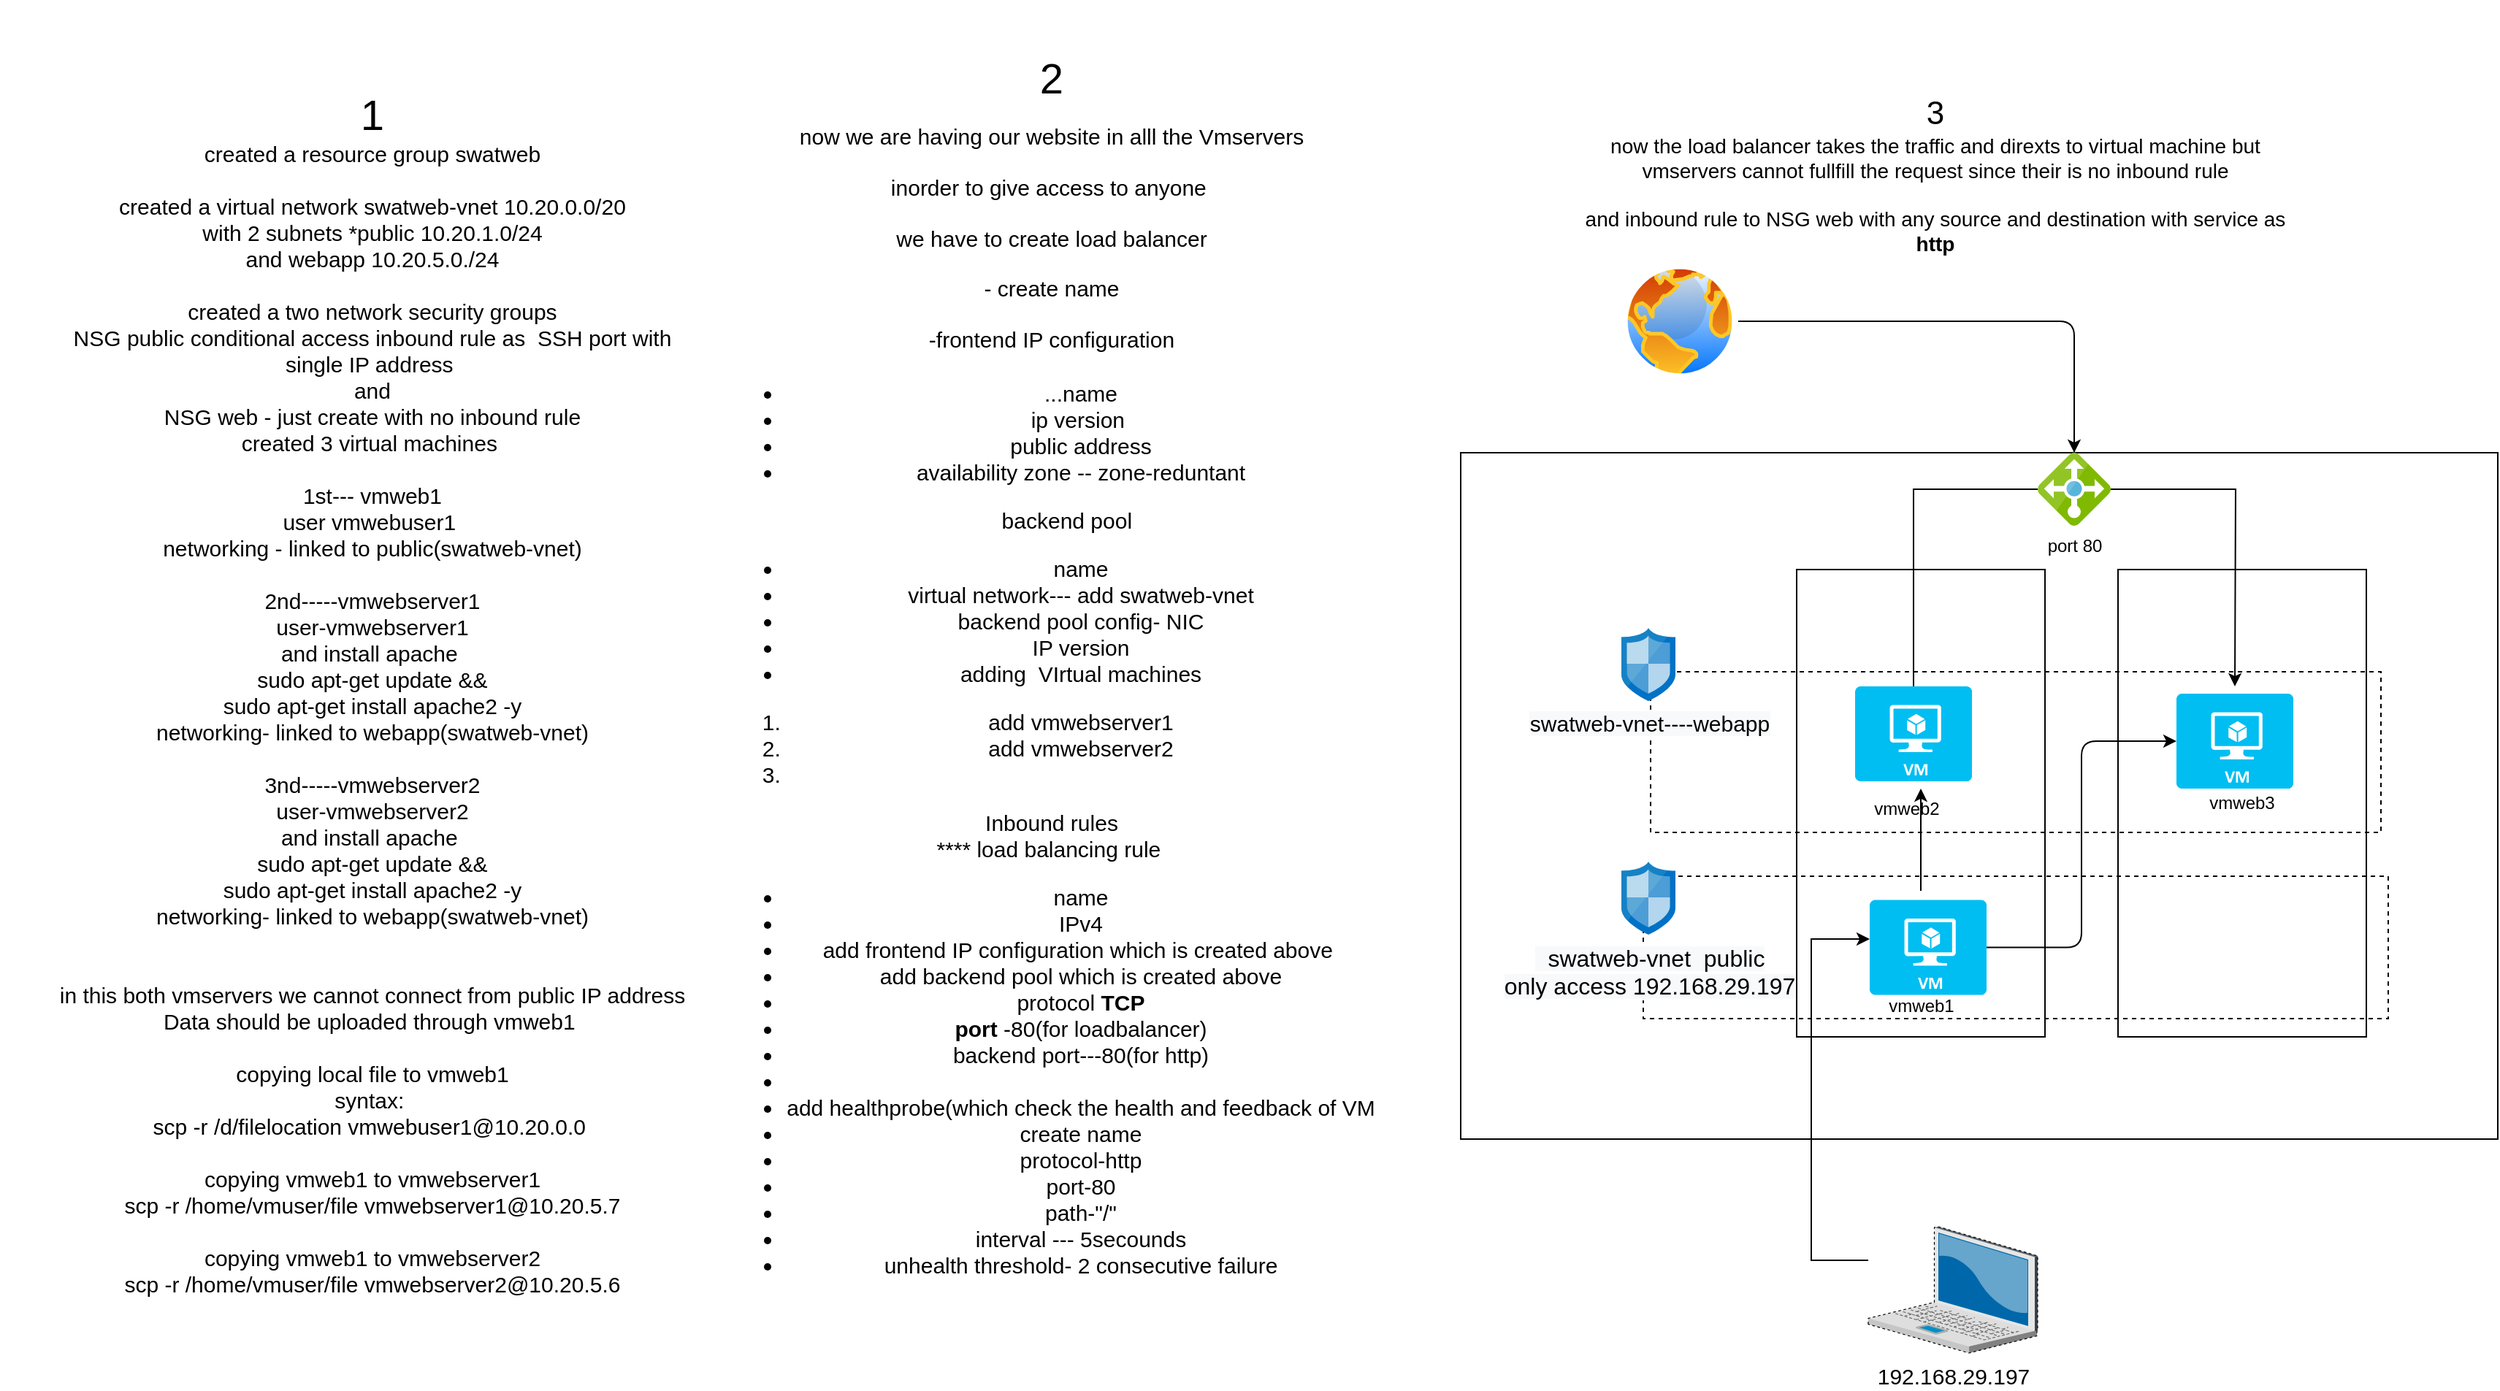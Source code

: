 <mxfile version="15.7.3" type="device"><diagram id="9VZPjNIukR4SUnjYa_Kg" name="Page-1"><mxGraphModel dx="2664" dy="1749" grid="1" gridSize="10" guides="1" tooltips="1" connect="1" arrows="1" fold="1" page="1" pageScale="1" pageWidth="1700" pageHeight="1100" math="0" shadow="0"><root><mxCell id="0"/><mxCell id="1" parent="0"/><mxCell id="0D6muTJ4rjzDzB0PrTIv-1" value="" style="whiteSpace=wrap;html=1;rounded=0;" vertex="1" parent="1"><mxGeometry x="50" y="110" width="710" height="470" as="geometry"/></mxCell><mxCell id="0D6muTJ4rjzDzB0PrTIv-4" value="" style="whiteSpace=wrap;html=1;rounded=0;" vertex="1" parent="1"><mxGeometry x="280" y="190" width="170" height="320" as="geometry"/></mxCell><mxCell id="0D6muTJ4rjzDzB0PrTIv-5" value="vmweb3" style="whiteSpace=wrap;html=1;rounded=0;" vertex="1" parent="1"><mxGeometry x="500" y="190" width="170" height="320" as="geometry"/></mxCell><mxCell id="0D6muTJ4rjzDzB0PrTIv-6" value="vmweb2" style="verticalLabelPosition=bottom;html=1;verticalAlign=top;align=center;strokeColor=none;shape=mxgraph.azure.virtual_machine;rounded=0;" vertex="1" parent="1"><mxGeometry x="310" y="270" width="90" height="70" as="geometry"/></mxCell><mxCell id="0D6muTJ4rjzDzB0PrTIv-9" value="" style="verticalLabelPosition=bottom;html=1;verticalAlign=top;align=center;strokeColor=none;shape=mxgraph.azure.virtual_machine;rounded=0;" vertex="1" parent="1"><mxGeometry x="540" y="270" width="90" height="70" as="geometry"/></mxCell><mxCell id="0D6muTJ4rjzDzB0PrTIv-10" value="" style="whiteSpace=wrap;html=1;dashed=1;fillColor=none;rounded=0;" vertex="1" parent="1"><mxGeometry x="180" y="260" width="500" height="110" as="geometry"/></mxCell><mxCell id="0D6muTJ4rjzDzB0PrTIv-11" value="" style="whiteSpace=wrap;html=1;dashed=1;fillColor=none;rounded=0;" vertex="1" parent="1"><mxGeometry x="175" y="400" width="510" height="97.5" as="geometry"/></mxCell><mxCell id="0D6muTJ4rjzDzB0PrTIv-38" style="edgeStyle=orthogonalEdgeStyle;curved=0;rounded=1;sketch=0;orthogonalLoop=1;jettySize=auto;html=1;entryX=0.37;entryY=0.727;entryDx=0;entryDy=0;entryPerimeter=0;" edge="1" parent="1" source="0D6muTJ4rjzDzB0PrTIv-12" target="0D6muTJ4rjzDzB0PrTIv-10"><mxGeometry relative="1" as="geometry"/></mxCell><mxCell id="0D6muTJ4rjzDzB0PrTIv-12" value="vmweb1" style="verticalLabelPosition=bottom;html=1;verticalAlign=top;align=center;strokeColor=none;shape=mxgraph.azure.virtual_machine;dashed=1;rounded=0;" vertex="1" parent="1"><mxGeometry x="330" y="410" width="70" height="65" as="geometry"/></mxCell><mxCell id="0D6muTJ4rjzDzB0PrTIv-14" value="&lt;span style=&quot;font-size: 15px ; background-color: rgb(248 , 249 , 250)&quot;&gt;&#9;&lt;/span&gt;&lt;span style=&quot;font-size: 15px ; background-color: rgb(248 , 249 , 250)&quot;&gt;&#9;&lt;/span&gt;&lt;span style=&quot;font-size: 15px ; background-color: rgb(248 , 249 , 250)&quot;&gt;&#9;&lt;/span&gt;&lt;span style=&quot;font-size: 15px ; background-color: rgb(248 , 249 , 250)&quot;&gt;swatweb-vnet----webapp&lt;/span&gt;" style="aspect=fixed;html=1;points=[];align=center;image;fontSize=12;image=img/lib/mscae/Network_Security_Groups_Classic.svg;dashed=1;fillColor=none;rounded=0;" vertex="1" parent="1"><mxGeometry x="160" y="230" width="37" height="50" as="geometry"/></mxCell><mxCell id="0D6muTJ4rjzDzB0PrTIv-15" value="&lt;span style=&quot;font-size: 16px ; background-color: rgb(248 , 249 , 250)&quot;&gt;&amp;nbsp; swatweb-vnet&amp;nbsp; public&lt;br&gt;only access 192.168.29.197&lt;br&gt;&lt;/span&gt;" style="aspect=fixed;html=1;points=[];align=center;image;fontSize=12;image=img/lib/mscae/Network_Security_Groups_Classic.svg;dashed=1;fillColor=none;rounded=0;" vertex="1" parent="1"><mxGeometry x="160" y="390" width="37" height="50" as="geometry"/></mxCell><mxCell id="0D6muTJ4rjzDzB0PrTIv-17" style="edgeStyle=orthogonalEdgeStyle;orthogonalLoop=1;jettySize=auto;html=1;fontSize=15;rounded=0;" edge="1" parent="1" source="0D6muTJ4rjzDzB0PrTIv-16" target="0D6muTJ4rjzDzB0PrTIv-12"><mxGeometry relative="1" as="geometry"><Array as="points"><mxPoint x="290" y="663"/><mxPoint x="290" y="443"/></Array></mxGeometry></mxCell><mxCell id="0D6muTJ4rjzDzB0PrTIv-16" value="192.168.29.197&lt;br&gt;" style="verticalLabelPosition=bottom;aspect=fixed;html=1;verticalAlign=top;strokeColor=none;align=center;outlineConnect=0;shape=mxgraph.citrix.laptop_2;dashed=1;fontSize=15;fillColor=none;rounded=0;" vertex="1" parent="1"><mxGeometry x="329" y="640" width="116" height="86.5" as="geometry"/></mxCell><mxCell id="0D6muTJ4rjzDzB0PrTIv-21" style="edgeStyle=orthogonalEdgeStyle;orthogonalLoop=1;jettySize=auto;html=1;fontSize=15;rounded=0;" edge="1" parent="1" source="0D6muTJ4rjzDzB0PrTIv-20"><mxGeometry relative="1" as="geometry"><mxPoint x="580" y="270" as="targetPoint"/></mxGeometry></mxCell><mxCell id="0D6muTJ4rjzDzB0PrTIv-22" style="edgeStyle=orthogonalEdgeStyle;orthogonalLoop=1;jettySize=auto;html=1;entryX=0.36;entryY=0.182;entryDx=0;entryDy=0;entryPerimeter=0;fontSize=15;rounded=0;" edge="1" parent="1" source="0D6muTJ4rjzDzB0PrTIv-20" target="0D6muTJ4rjzDzB0PrTIv-10"><mxGeometry relative="1" as="geometry"><Array as="points"><mxPoint x="360" y="135"/></Array></mxGeometry></mxCell><mxCell id="0D6muTJ4rjzDzB0PrTIv-20" value="port 80" style="aspect=fixed;html=1;points=[];align=center;image;fontSize=12;image=img/lib/mscae/Load_Balancer_feature.svg;dashed=1;fillColor=none;rounded=0;" vertex="1" parent="1"><mxGeometry x="445" y="110" width="50" height="50" as="geometry"/></mxCell><mxCell id="0D6muTJ4rjzDzB0PrTIv-27" value="&lt;font style=&quot;font-size: 29px&quot;&gt;1&lt;/font&gt;&lt;br&gt;created a resource group swatweb&lt;br&gt;&lt;br&gt;created a virtual network swatweb-vnet 10.20.0.0/20&lt;br&gt;with 2 subnets *public 10.20.1.0/24&lt;br&gt;and webapp 10.20.5.0./24&lt;br&gt;&lt;br&gt;created a two network security groups&lt;br&gt;NSG public conditional access inbound rule as&amp;nbsp; SSH port with &lt;br&gt;single IP address&amp;nbsp;&lt;br&gt;and&lt;br&gt;NSG web - just create with no inbound rule&lt;br&gt;created 3 virtual machines&amp;nbsp;&lt;br&gt;&lt;br&gt;1st--- vmweb1&lt;br&gt;user vmwebuser1&amp;nbsp;&lt;br&gt;networking - linked to public(swatweb-vnet)&lt;br&gt;&lt;br&gt;2nd-----vmwebserver1&lt;br&gt;user-vmwebserver1&lt;br&gt;and install apache&amp;nbsp;&lt;br&gt;sudo apt-get update &amp;amp;&amp;amp;&lt;br&gt;sudo apt-get install apache2 -y&lt;br&gt;networking- linked to webapp(swatweb-vnet)&lt;br&gt;&lt;br&gt;3nd-----vmwebserver2&lt;br&gt;user-vmwebserver2&lt;br&gt;and install apache&amp;nbsp;&lt;br&gt;sudo apt-get update &amp;amp;&amp;amp;&lt;br&gt;sudo apt-get install apache2 -y&lt;br&gt;networking- linked to webapp(swatweb-vnet)&lt;br&gt;&lt;br&gt;&lt;br&gt;in this both vmservers we cannot connect from public IP address&lt;br&gt;Data should be uploaded through vmweb1&amp;nbsp;&lt;br&gt;&lt;br&gt;copying local file to vmweb1&lt;br&gt;syntax:&amp;nbsp;&lt;br&gt;scp -r /d/filelocation vmwebuser1@10.20.0.0&amp;nbsp;&lt;br&gt;&lt;br&gt;copying vmweb1 to vmwebserver1&lt;br&gt;scp -r /home/vmuser/file vmwebserver1@10.20.5.7&lt;br&gt;&lt;br&gt;copying vmweb1 to vmwebserver2&lt;br&gt;scp -r /home/vmuser/file vmwebserver2@10.20.5.6" style="text;html=1;strokeColor=none;fillColor=none;align=center;verticalAlign=middle;whiteSpace=wrap;dashed=1;fontSize=15;rounded=0;" vertex="1" parent="1"><mxGeometry x="-950" y="-200" width="510" height="950" as="geometry"/></mxCell><mxCell id="0D6muTJ4rjzDzB0PrTIv-28" value="2&lt;br style=&quot;font-size: 28px&quot;&gt;&lt;span style=&quot;font-size: 15px&quot;&gt;now we are having our website in alll the Vmservers&lt;br&gt;inorder to give access to anyone&amp;nbsp;&lt;br&gt;we have to create load balancer&lt;br&gt;- create name&lt;br&gt;-frontend IP configuration&lt;br&gt;&lt;ul&gt;&lt;li&gt;&lt;span style=&quot;font-size: 15px&quot;&gt;...name&lt;/span&gt;&lt;/li&gt;&lt;li&gt;&lt;span style=&quot;font-size: 15px&quot;&gt;ip version&amp;nbsp;&lt;/span&gt;&lt;/li&gt;&lt;li&gt;&lt;span style=&quot;font-size: 15px&quot;&gt;public address&lt;/span&gt;&lt;/li&gt;&lt;li&gt;&lt;span style=&quot;font-size: 15px&quot;&gt;availability zone -- zone-reduntant&lt;/span&gt;&lt;/li&gt;&lt;/ul&gt;&lt;div&gt;&amp;nbsp; &amp;nbsp; &amp;nbsp;backend pool&lt;/div&gt;&lt;div&gt;&lt;ul&gt;&lt;li&gt;name&lt;/li&gt;&lt;li&gt;virtual network--- add swatweb-vnet&lt;/li&gt;&lt;li&gt;backend pool config- NIC&lt;/li&gt;&lt;li&gt;IP version&lt;/li&gt;&lt;li&gt;adding&amp;nbsp; VIrtual machines&lt;/li&gt;&lt;/ul&gt;&lt;/div&gt;&lt;div&gt;&lt;ol&gt;&lt;li&gt;add vmwebserver1&lt;/li&gt;&lt;li&gt;add vmwebserver2&lt;/li&gt;&lt;li&gt;&lt;br&gt;&lt;/li&gt;&lt;/ol&gt;&lt;/div&gt;&lt;div&gt;Inbound rules&lt;/div&gt;&lt;div&gt;**** load balancing rule&amp;nbsp;&lt;/div&gt;&lt;div&gt;&lt;ul&gt;&lt;li&gt;name&lt;/li&gt;&lt;li&gt;IPv4&lt;/li&gt;&lt;li&gt;&lt;span style=&quot;font-size: 15px&quot;&gt;add frontend IP configuration which is created above&amp;nbsp;&lt;/span&gt;&lt;/li&gt;&lt;li&gt;&lt;span style=&quot;font-size: 15px&quot;&gt;add backend pool which is created above&lt;/span&gt;&lt;/li&gt;&lt;li&gt;&lt;span style=&quot;font-size: 15px&quot;&gt;protocol &lt;b&gt;TCP&lt;/b&gt;&lt;/span&gt;&lt;/li&gt;&lt;li&gt;&lt;span style=&quot;font-size: 15px&quot;&gt;&lt;b&gt;port &lt;/b&gt;-80(for loadbalancer)&lt;/span&gt;&lt;/li&gt;&lt;li&gt;&lt;span style=&quot;font-size: 15px&quot;&gt;backend port---80(for http)&lt;/span&gt;&lt;/li&gt;&lt;li&gt;&lt;span style=&quot;font-size: 15px&quot;&gt;&lt;br&gt;&lt;/span&gt;&lt;/li&gt;&lt;li&gt;&lt;span style=&quot;font-size: 15px&quot;&gt;add healthprobe(which check the health and feedback of VM&lt;/span&gt;&lt;/li&gt;&lt;li&gt;create name&lt;/li&gt;&lt;li&gt;protocol-http&lt;/li&gt;&lt;li&gt;port-80&lt;/li&gt;&lt;li&gt;path-&quot;/&quot;&lt;/li&gt;&lt;li&gt;interval --- 5secounds&lt;/li&gt;&lt;li&gt;unhealth threshold- 2 consecutive failure&lt;/li&gt;&lt;/ul&gt;&lt;div&gt;&lt;br&gt;&lt;/div&gt;&lt;/div&gt;&lt;/span&gt;&lt;span style=&quot;font-size: 15px&quot;&gt;&lt;br&gt;&lt;/span&gt;" style="text;html=1;strokeColor=none;fillColor=none;align=center;verticalAlign=middle;whiteSpace=wrap;dashed=1;fontSize=29;rounded=0;" vertex="1" parent="1"><mxGeometry x="-460" y="-110" width="460" height="800" as="geometry"/></mxCell><mxCell id="0D6muTJ4rjzDzB0PrTIv-29" value="&lt;font style=&quot;font-size: 22px&quot;&gt;3&lt;/font&gt;&lt;br&gt;now the load balancer takes the traffic and direxts to virtual machine but vmservers cannot fullfill the request since their is no inbound rule&lt;br&gt;&lt;br&gt;and inbound rule to NSG web with any source and destination with service as &lt;b&gt;http&lt;/b&gt;" style="text;html=1;strokeColor=none;fillColor=none;align=center;verticalAlign=middle;whiteSpace=wrap;dashed=1;fontSize=14;rounded=0;" vertex="1" parent="1"><mxGeometry x="130" y="-160" width="490" height="160" as="geometry"/></mxCell><mxCell id="0D6muTJ4rjzDzB0PrTIv-32" style="edgeStyle=orthogonalEdgeStyle;curved=0;rounded=1;sketch=0;orthogonalLoop=1;jettySize=auto;html=1;" edge="1" parent="1" source="0D6muTJ4rjzDzB0PrTIv-31" target="0D6muTJ4rjzDzB0PrTIv-20"><mxGeometry relative="1" as="geometry"/></mxCell><mxCell id="0D6muTJ4rjzDzB0PrTIv-31" value="" style="aspect=fixed;perimeter=ellipsePerimeter;html=1;align=center;shadow=0;dashed=0;spacingTop=3;image;image=img/lib/active_directory/internet_globe.svg;rounded=0;sketch=0;" vertex="1" parent="1"><mxGeometry x="160" y="-20" width="80" height="80" as="geometry"/></mxCell><mxCell id="0D6muTJ4rjzDzB0PrTIv-33" value="" style="verticalLabelPosition=bottom;html=1;verticalAlign=top;align=center;strokeColor=none;fillColor=#00BEF2;shape=mxgraph.azure.virtual_machine;rounded=0;sketch=0;" vertex="1" parent="1"><mxGeometry x="320" y="270" width="80" height="65" as="geometry"/></mxCell><mxCell id="0D6muTJ4rjzDzB0PrTIv-34" value="" style="verticalLabelPosition=bottom;html=1;verticalAlign=top;align=center;strokeColor=none;fillColor=#00BEF2;shape=mxgraph.azure.virtual_machine;rounded=0;sketch=0;" vertex="1" parent="1"><mxGeometry x="540" y="275" width="80" height="65" as="geometry"/></mxCell><mxCell id="0D6muTJ4rjzDzB0PrTIv-39" style="edgeStyle=orthogonalEdgeStyle;curved=0;rounded=1;sketch=0;orthogonalLoop=1;jettySize=auto;html=1;entryX=0;entryY=0.5;entryDx=0;entryDy=0;entryPerimeter=0;" edge="1" parent="1" source="0D6muTJ4rjzDzB0PrTIv-35" target="0D6muTJ4rjzDzB0PrTIv-34"><mxGeometry relative="1" as="geometry"/></mxCell><mxCell id="0D6muTJ4rjzDzB0PrTIv-35" value="" style="verticalLabelPosition=bottom;html=1;verticalAlign=top;align=center;strokeColor=none;fillColor=#00BEF2;shape=mxgraph.azure.virtual_machine;rounded=0;sketch=0;" vertex="1" parent="1"><mxGeometry x="330" y="416.25" width="80" height="65" as="geometry"/></mxCell></root></mxGraphModel></diagram></mxfile>